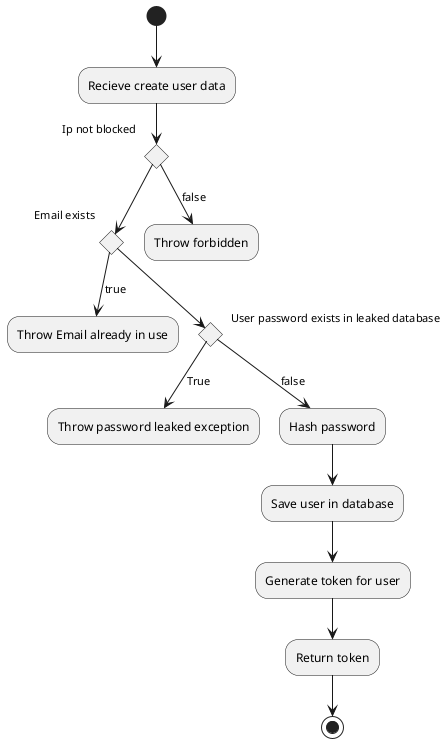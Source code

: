 @startuml Create User Flowchart

(*) --> "Recieve create user data"
if "Ip not blocked " then
	if "Email exists" then
		-->[true] "Throw Email already in use"
	else
		if "User password exists in leaked database" then
			-->[True]"Throw password leaked exception"
		else
			-->[false] "Hash password"
			--> "Save user in database"
			--> "Generate token for user"
			--> "Return token"
			--> (*)
		end if
	end if
else
-->[false] "Throw forbidden"

@enduml

